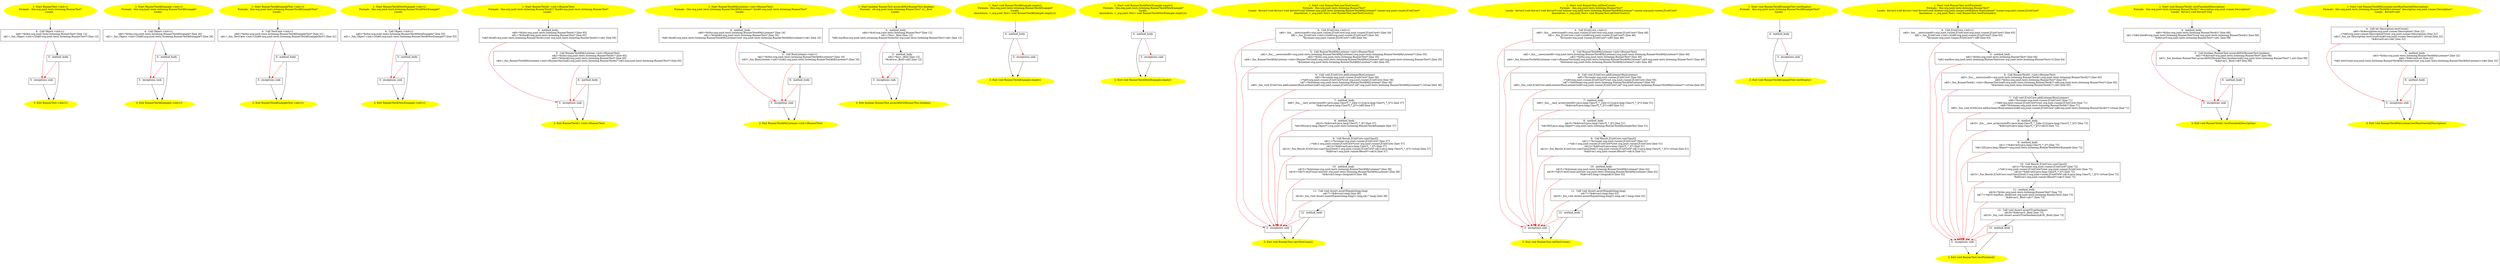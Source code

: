/* @generated */
digraph cfg {
"org.junit.tests.listening.RunnerTest.<init>().2c519e76e5aa8c9261e84d9133bdb7a9_1" [label="1: Start RunnerTest.<init>()\nFormals:  this:org.junit.tests.listening.RunnerTest*\nLocals:  \n  " color=yellow style=filled]
	

	 "org.junit.tests.listening.RunnerTest.<init>().2c519e76e5aa8c9261e84d9133bdb7a9_1" -> "org.junit.tests.listening.RunnerTest.<init>().2c519e76e5aa8c9261e84d9133bdb7a9_4" ;
"org.junit.tests.listening.RunnerTest.<init>().2c519e76e5aa8c9261e84d9133bdb7a9_2" [label="2: Exit RunnerTest.<init>() \n  " color=yellow style=filled]
	

"org.junit.tests.listening.RunnerTest.<init>().2c519e76e5aa8c9261e84d9133bdb7a9_3" [label="3:  exceptions sink \n  " shape="box"]
	

	 "org.junit.tests.listening.RunnerTest.<init>().2c519e76e5aa8c9261e84d9133bdb7a9_3" -> "org.junit.tests.listening.RunnerTest.<init>().2c519e76e5aa8c9261e84d9133bdb7a9_2" ;
"org.junit.tests.listening.RunnerTest.<init>().2c519e76e5aa8c9261e84d9133bdb7a9_4" [label="4:  Call Object.<init>() \n   n$0=*&this:org.junit.tests.listening.RunnerTest* [line 12]\n  n$1=_fun_Object.<init>()(n$0:org.junit.tests.listening.RunnerTest*) [line 12]\n " shape="box"]
	

	 "org.junit.tests.listening.RunnerTest.<init>().2c519e76e5aa8c9261e84d9133bdb7a9_4" -> "org.junit.tests.listening.RunnerTest.<init>().2c519e76e5aa8c9261e84d9133bdb7a9_5" ;
	 "org.junit.tests.listening.RunnerTest.<init>().2c519e76e5aa8c9261e84d9133bdb7a9_4" -> "org.junit.tests.listening.RunnerTest.<init>().2c519e76e5aa8c9261e84d9133bdb7a9_3" [color="red" ];
"org.junit.tests.listening.RunnerTest.<init>().2c519e76e5aa8c9261e84d9133bdb7a9_5" [label="5:  method_body \n  " shape="box"]
	

	 "org.junit.tests.listening.RunnerTest.<init>().2c519e76e5aa8c9261e84d9133bdb7a9_5" -> "org.junit.tests.listening.RunnerTest.<init>().2c519e76e5aa8c9261e84d9133bdb7a9_2" ;
	 "org.junit.tests.listening.RunnerTest.<init>().2c519e76e5aa8c9261e84d9133bdb7a9_5" -> "org.junit.tests.listening.RunnerTest.<init>().2c519e76e5aa8c9261e84d9133bdb7a9_3" [color="red" ];
"org.junit.tests.listening.RunnerTest$Example.<init>().36f3388f38b063dc49fa03e7e5f0441c_1" [label="1: Start RunnerTest$Example.<init>()\nFormals:  this:org.junit.tests.listening.RunnerTest$Example*\nLocals:  \n  " color=yellow style=filled]
	

	 "org.junit.tests.listening.RunnerTest$Example.<init>().36f3388f38b063dc49fa03e7e5f0441c_1" -> "org.junit.tests.listening.RunnerTest$Example.<init>().36f3388f38b063dc49fa03e7e5f0441c_4" ;
"org.junit.tests.listening.RunnerTest$Example.<init>().36f3388f38b063dc49fa03e7e5f0441c_2" [label="2: Exit RunnerTest$Example.<init>() \n  " color=yellow style=filled]
	

"org.junit.tests.listening.RunnerTest$Example.<init>().36f3388f38b063dc49fa03e7e5f0441c_3" [label="3:  exceptions sink \n  " shape="box"]
	

	 "org.junit.tests.listening.RunnerTest$Example.<init>().36f3388f38b063dc49fa03e7e5f0441c_3" -> "org.junit.tests.listening.RunnerTest$Example.<init>().36f3388f38b063dc49fa03e7e5f0441c_2" ;
"org.junit.tests.listening.RunnerTest$Example.<init>().36f3388f38b063dc49fa03e7e5f0441c_4" [label="4:  Call Object.<init>() \n   n$0=*&this:org.junit.tests.listening.RunnerTest$Example* [line 26]\n  n$1=_fun_Object.<init>()(n$0:org.junit.tests.listening.RunnerTest$Example*) [line 26]\n " shape="box"]
	

	 "org.junit.tests.listening.RunnerTest$Example.<init>().36f3388f38b063dc49fa03e7e5f0441c_4" -> "org.junit.tests.listening.RunnerTest$Example.<init>().36f3388f38b063dc49fa03e7e5f0441c_5" ;
	 "org.junit.tests.listening.RunnerTest$Example.<init>().36f3388f38b063dc49fa03e7e5f0441c_4" -> "org.junit.tests.listening.RunnerTest$Example.<init>().36f3388f38b063dc49fa03e7e5f0441c_3" [color="red" ];
"org.junit.tests.listening.RunnerTest$Example.<init>().36f3388f38b063dc49fa03e7e5f0441c_5" [label="5:  method_body \n  " shape="box"]
	

	 "org.junit.tests.listening.RunnerTest$Example.<init>().36f3388f38b063dc49fa03e7e5f0441c_5" -> "org.junit.tests.listening.RunnerTest$Example.<init>().36f3388f38b063dc49fa03e7e5f0441c_2" ;
	 "org.junit.tests.listening.RunnerTest$Example.<init>().36f3388f38b063dc49fa03e7e5f0441c_5" -> "org.junit.tests.listening.RunnerTest$Example.<init>().36f3388f38b063dc49fa03e7e5f0441c_3" [color="red" ];
"org.junit.tests.listening.RunnerTest$ExampleTest.<init>().fe52ecbc0a577b0aaa93bb9f98817443_1" [label="1: Start RunnerTest$ExampleTest.<init>()\nFormals:  this:org.junit.tests.listening.RunnerTest$ExampleTest*\nLocals:  \n  " color=yellow style=filled]
	

	 "org.junit.tests.listening.RunnerTest$ExampleTest.<init>().fe52ecbc0a577b0aaa93bb9f98817443_1" -> "org.junit.tests.listening.RunnerTest$ExampleTest.<init>().fe52ecbc0a577b0aaa93bb9f98817443_4" ;
"org.junit.tests.listening.RunnerTest$ExampleTest.<init>().fe52ecbc0a577b0aaa93bb9f98817443_2" [label="2: Exit RunnerTest$ExampleTest.<init>() \n  " color=yellow style=filled]
	

"org.junit.tests.listening.RunnerTest$ExampleTest.<init>().fe52ecbc0a577b0aaa93bb9f98817443_3" [label="3:  exceptions sink \n  " shape="box"]
	

	 "org.junit.tests.listening.RunnerTest$ExampleTest.<init>().fe52ecbc0a577b0aaa93bb9f98817443_3" -> "org.junit.tests.listening.RunnerTest$ExampleTest.<init>().fe52ecbc0a577b0aaa93bb9f98817443_2" ;
"org.junit.tests.listening.RunnerTest$ExampleTest.<init>().fe52ecbc0a577b0aaa93bb9f98817443_4" [label="4:  Call TestCase.<init>() \n   n$0=*&this:org.junit.tests.listening.RunnerTest$ExampleTest* [line 41]\n  n$1=_fun_TestCase.<init>()(n$0:org.junit.tests.listening.RunnerTest$ExampleTest*) [line 41]\n " shape="box"]
	

	 "org.junit.tests.listening.RunnerTest$ExampleTest.<init>().fe52ecbc0a577b0aaa93bb9f98817443_4" -> "org.junit.tests.listening.RunnerTest$ExampleTest.<init>().fe52ecbc0a577b0aaa93bb9f98817443_5" ;
	 "org.junit.tests.listening.RunnerTest$ExampleTest.<init>().fe52ecbc0a577b0aaa93bb9f98817443_4" -> "org.junit.tests.listening.RunnerTest$ExampleTest.<init>().fe52ecbc0a577b0aaa93bb9f98817443_3" [color="red" ];
"org.junit.tests.listening.RunnerTest$ExampleTest.<init>().fe52ecbc0a577b0aaa93bb9f98817443_5" [label="5:  method_body \n  " shape="box"]
	

	 "org.junit.tests.listening.RunnerTest$ExampleTest.<init>().fe52ecbc0a577b0aaa93bb9f98817443_5" -> "org.junit.tests.listening.RunnerTest$ExampleTest.<init>().fe52ecbc0a577b0aaa93bb9f98817443_2" ;
	 "org.junit.tests.listening.RunnerTest$ExampleTest.<init>().fe52ecbc0a577b0aaa93bb9f98817443_5" -> "org.junit.tests.listening.RunnerTest$ExampleTest.<init>().fe52ecbc0a577b0aaa93bb9f98817443_3" [color="red" ];
"org.junit.tests.listening.RunnerTest$NewExample.<init>().bf9413655010696c627c6352bf95be9f_1" [label="1: Start RunnerTest$NewExample.<init>()\nFormals:  this:org.junit.tests.listening.RunnerTest$NewExample*\nLocals:  \n  " color=yellow style=filled]
	

	 "org.junit.tests.listening.RunnerTest$NewExample.<init>().bf9413655010696c627c6352bf95be9f_1" -> "org.junit.tests.listening.RunnerTest$NewExample.<init>().bf9413655010696c627c6352bf95be9f_4" ;
"org.junit.tests.listening.RunnerTest$NewExample.<init>().bf9413655010696c627c6352bf95be9f_2" [label="2: Exit RunnerTest$NewExample.<init>() \n  " color=yellow style=filled]
	

"org.junit.tests.listening.RunnerTest$NewExample.<init>().bf9413655010696c627c6352bf95be9f_3" [label="3:  exceptions sink \n  " shape="box"]
	

	 "org.junit.tests.listening.RunnerTest$NewExample.<init>().bf9413655010696c627c6352bf95be9f_3" -> "org.junit.tests.listening.RunnerTest$NewExample.<init>().bf9413655010696c627c6352bf95be9f_2" ;
"org.junit.tests.listening.RunnerTest$NewExample.<init>().bf9413655010696c627c6352bf95be9f_4" [label="4:  Call Object.<init>() \n   n$0=*&this:org.junit.tests.listening.RunnerTest$NewExample* [line 55]\n  n$1=_fun_Object.<init>()(n$0:org.junit.tests.listening.RunnerTest$NewExample*) [line 55]\n " shape="box"]
	

	 "org.junit.tests.listening.RunnerTest$NewExample.<init>().bf9413655010696c627c6352bf95be9f_4" -> "org.junit.tests.listening.RunnerTest$NewExample.<init>().bf9413655010696c627c6352bf95be9f_5" ;
	 "org.junit.tests.listening.RunnerTest$NewExample.<init>().bf9413655010696c627c6352bf95be9f_4" -> "org.junit.tests.listening.RunnerTest$NewExample.<init>().bf9413655010696c627c6352bf95be9f_3" [color="red" ];
"org.junit.tests.listening.RunnerTest$NewExample.<init>().bf9413655010696c627c6352bf95be9f_5" [label="5:  method_body \n  " shape="box"]
	

	 "org.junit.tests.listening.RunnerTest$NewExample.<init>().bf9413655010696c627c6352bf95be9f_5" -> "org.junit.tests.listening.RunnerTest$NewExample.<init>().bf9413655010696c627c6352bf95be9f_2" ;
	 "org.junit.tests.listening.RunnerTest$NewExample.<init>().bf9413655010696c627c6352bf95be9f_5" -> "org.junit.tests.listening.RunnerTest$NewExample.<init>().bf9413655010696c627c6352bf95be9f_3" [color="red" ];
"org.junit.tests.listening.RunnerTest$1.<init>(org.junit.tests.listening.RunnerTest).5af7b881f3cf4f7d65a9a5864d6c3706_1" [label="1: Start RunnerTest$1.<init>(RunnerTest)\nFormals:  this:org.junit.tests.listening.RunnerTest$1* this$0:org.junit.tests.listening.RunnerTest*\nLocals:  \n  " color=yellow style=filled]
	

	 "org.junit.tests.listening.RunnerTest$1.<init>(org.junit.tests.listening.RunnerTest).5af7b881f3cf4f7d65a9a5864d6c3706_1" -> "org.junit.tests.listening.RunnerTest$1.<init>(org.junit.tests.listening.RunnerTest).5af7b881f3cf4f7d65a9a5864d6c3706_4" ;
"org.junit.tests.listening.RunnerTest$1.<init>(org.junit.tests.listening.RunnerTest).5af7b881f3cf4f7d65a9a5864d6c3706_2" [label="2: Exit RunnerTest$1.<init>(RunnerTest) \n  " color=yellow style=filled]
	

"org.junit.tests.listening.RunnerTest$1.<init>(org.junit.tests.listening.RunnerTest).5af7b881f3cf4f7d65a9a5864d6c3706_3" [label="3:  exceptions sink \n  " shape="box"]
	

	 "org.junit.tests.listening.RunnerTest$1.<init>(org.junit.tests.listening.RunnerTest).5af7b881f3cf4f7d65a9a5864d6c3706_3" -> "org.junit.tests.listening.RunnerTest$1.<init>(org.junit.tests.listening.RunnerTest).5af7b881f3cf4f7d65a9a5864d6c3706_2" ;
"org.junit.tests.listening.RunnerTest$1.<init>(org.junit.tests.listening.RunnerTest).5af7b881f3cf4f7d65a9a5864d6c3706_4" [label="4:  method_body \n   n$0=*&this:org.junit.tests.listening.RunnerTest$1* [line 65]\n  n$1=*&this$0:org.junit.tests.listening.RunnerTest* [line 65]\n  *n$0.this$0:org.junit.tests.listening.RunnerTest$1(root org.junit.tests.listening.RunnerTest$1)=n$1 [line 65]\n " shape="box"]
	

	 "org.junit.tests.listening.RunnerTest$1.<init>(org.junit.tests.listening.RunnerTest).5af7b881f3cf4f7d65a9a5864d6c3706_4" -> "org.junit.tests.listening.RunnerTest$1.<init>(org.junit.tests.listening.RunnerTest).5af7b881f3cf4f7d65a9a5864d6c3706_5" ;
	 "org.junit.tests.listening.RunnerTest$1.<init>(org.junit.tests.listening.RunnerTest).5af7b881f3cf4f7d65a9a5864d6c3706_4" -> "org.junit.tests.listening.RunnerTest$1.<init>(org.junit.tests.listening.RunnerTest).5af7b881f3cf4f7d65a9a5864d6c3706_3" [color="red" ];
"org.junit.tests.listening.RunnerTest$1.<init>(org.junit.tests.listening.RunnerTest).5af7b881f3cf4f7d65a9a5864d6c3706_5" [label="5:  Call RunnerTest$MyListener.<init>(RunnerTest) \n   n$2=*&this:org.junit.tests.listening.RunnerTest$1* [line 65]\n  n$3=*&this$0:org.junit.tests.listening.RunnerTest* [line 65]\n  n$4=_fun_RunnerTest$MyListener.<init>(RunnerTest)(n$2:org.junit.tests.listening.RunnerTest$1*,n$3:org.junit.tests.listening.RunnerTest*) [line 65]\n " shape="box"]
	

	 "org.junit.tests.listening.RunnerTest$1.<init>(org.junit.tests.listening.RunnerTest).5af7b881f3cf4f7d65a9a5864d6c3706_5" -> "org.junit.tests.listening.RunnerTest$1.<init>(org.junit.tests.listening.RunnerTest).5af7b881f3cf4f7d65a9a5864d6c3706_6" ;
	 "org.junit.tests.listening.RunnerTest$1.<init>(org.junit.tests.listening.RunnerTest).5af7b881f3cf4f7d65a9a5864d6c3706_5" -> "org.junit.tests.listening.RunnerTest$1.<init>(org.junit.tests.listening.RunnerTest).5af7b881f3cf4f7d65a9a5864d6c3706_3" [color="red" ];
"org.junit.tests.listening.RunnerTest$1.<init>(org.junit.tests.listening.RunnerTest).5af7b881f3cf4f7d65a9a5864d6c3706_6" [label="6:  method_body \n  " shape="box"]
	

	 "org.junit.tests.listening.RunnerTest$1.<init>(org.junit.tests.listening.RunnerTest).5af7b881f3cf4f7d65a9a5864d6c3706_6" -> "org.junit.tests.listening.RunnerTest$1.<init>(org.junit.tests.listening.RunnerTest).5af7b881f3cf4f7d65a9a5864d6c3706_2" ;
	 "org.junit.tests.listening.RunnerTest$1.<init>(org.junit.tests.listening.RunnerTest).5af7b881f3cf4f7d65a9a5864d6c3706_6" -> "org.junit.tests.listening.RunnerTest$1.<init>(org.junit.tests.listening.RunnerTest).5af7b881f3cf4f7d65a9a5864d6c3706_3" [color="red" ];
"org.junit.tests.listening.RunnerTest$MyListener.<init>(org.junit.tests.listening.RunnerTest).d4a2e16cfe37dfe32d54aaf8004d8a72_1" [label="1: Start RunnerTest$MyListener.<init>(RunnerTest)\nFormals:  this:org.junit.tests.listening.RunnerTest$MyListener* this$0:org.junit.tests.listening.RunnerTest*\nLocals:  \n  " color=yellow style=filled]
	

	 "org.junit.tests.listening.RunnerTest$MyListener.<init>(org.junit.tests.listening.RunnerTest).d4a2e16cfe37dfe32d54aaf8004d8a72_1" -> "org.junit.tests.listening.RunnerTest$MyListener.<init>(org.junit.tests.listening.RunnerTest).d4a2e16cfe37dfe32d54aaf8004d8a72_4" ;
"org.junit.tests.listening.RunnerTest$MyListener.<init>(org.junit.tests.listening.RunnerTest).d4a2e16cfe37dfe32d54aaf8004d8a72_2" [label="2: Exit RunnerTest$MyListener.<init>(RunnerTest) \n  " color=yellow style=filled]
	

"org.junit.tests.listening.RunnerTest$MyListener.<init>(org.junit.tests.listening.RunnerTest).d4a2e16cfe37dfe32d54aaf8004d8a72_3" [label="3:  exceptions sink \n  " shape="box"]
	

	 "org.junit.tests.listening.RunnerTest$MyListener.<init>(org.junit.tests.listening.RunnerTest).d4a2e16cfe37dfe32d54aaf8004d8a72_3" -> "org.junit.tests.listening.RunnerTest$MyListener.<init>(org.junit.tests.listening.RunnerTest).d4a2e16cfe37dfe32d54aaf8004d8a72_2" ;
"org.junit.tests.listening.RunnerTest$MyListener.<init>(org.junit.tests.listening.RunnerTest).d4a2e16cfe37dfe32d54aaf8004d8a72_4" [label="4:  method_body \n   n$0=*&this:org.junit.tests.listening.RunnerTest$MyListener* [line 16]\n  n$1=*&this$0:org.junit.tests.listening.RunnerTest* [line 16]\n  *n$0.this$0:org.junit.tests.listening.RunnerTest$MyListener(root org.junit.tests.listening.RunnerTest$MyListener)=n$1 [line 16]\n " shape="box"]
	

	 "org.junit.tests.listening.RunnerTest$MyListener.<init>(org.junit.tests.listening.RunnerTest).d4a2e16cfe37dfe32d54aaf8004d8a72_4" -> "org.junit.tests.listening.RunnerTest$MyListener.<init>(org.junit.tests.listening.RunnerTest).d4a2e16cfe37dfe32d54aaf8004d8a72_5" ;
	 "org.junit.tests.listening.RunnerTest$MyListener.<init>(org.junit.tests.listening.RunnerTest).d4a2e16cfe37dfe32d54aaf8004d8a72_4" -> "org.junit.tests.listening.RunnerTest$MyListener.<init>(org.junit.tests.listening.RunnerTest).d4a2e16cfe37dfe32d54aaf8004d8a72_3" [color="red" ];
"org.junit.tests.listening.RunnerTest$MyListener.<init>(org.junit.tests.listening.RunnerTest).d4a2e16cfe37dfe32d54aaf8004d8a72_5" [label="5:  Call RunListener.<init>() \n   n$2=*&this:org.junit.tests.listening.RunnerTest$MyListener* [line 16]\n  n$3=_fun_RunListener.<init>()(n$2:org.junit.tests.listening.RunnerTest$MyListener*) [line 16]\n " shape="box"]
	

	 "org.junit.tests.listening.RunnerTest$MyListener.<init>(org.junit.tests.listening.RunnerTest).d4a2e16cfe37dfe32d54aaf8004d8a72_5" -> "org.junit.tests.listening.RunnerTest$MyListener.<init>(org.junit.tests.listening.RunnerTest).d4a2e16cfe37dfe32d54aaf8004d8a72_6" ;
	 "org.junit.tests.listening.RunnerTest$MyListener.<init>(org.junit.tests.listening.RunnerTest).d4a2e16cfe37dfe32d54aaf8004d8a72_5" -> "org.junit.tests.listening.RunnerTest$MyListener.<init>(org.junit.tests.listening.RunnerTest).d4a2e16cfe37dfe32d54aaf8004d8a72_3" [color="red" ];
"org.junit.tests.listening.RunnerTest$MyListener.<init>(org.junit.tests.listening.RunnerTest).d4a2e16cfe37dfe32d54aaf8004d8a72_6" [label="6:  method_body \n  " shape="box"]
	

	 "org.junit.tests.listening.RunnerTest$MyListener.<init>(org.junit.tests.listening.RunnerTest).d4a2e16cfe37dfe32d54aaf8004d8a72_6" -> "org.junit.tests.listening.RunnerTest$MyListener.<init>(org.junit.tests.listening.RunnerTest).d4a2e16cfe37dfe32d54aaf8004d8a72_2" ;
	 "org.junit.tests.listening.RunnerTest$MyListener.<init>(org.junit.tests.listening.RunnerTest).d4a2e16cfe37dfe32d54aaf8004d8a72_6" -> "org.junit.tests.listening.RunnerTest$MyListener.<init>(org.junit.tests.listening.RunnerTest).d4a2e16cfe37dfe32d54aaf8004d8a72_3" [color="red" ];
"org.junit.tests.listening.RunnerTest.access$002(org.junit.tests.listening.RunnerTest,boolean):boolea.d877b3951064bd9877f7fb53a830bb5b_1" [label="1: Start boolean RunnerTest.access$002(RunnerTest,boolean)\nFormals:  x0:org.junit.tests.listening.RunnerTest* x1:_Bool\nLocals:  \n  " color=yellow style=filled]
	

	 "org.junit.tests.listening.RunnerTest.access$002(org.junit.tests.listening.RunnerTest,boolean):boolea.d877b3951064bd9877f7fb53a830bb5b_1" -> "org.junit.tests.listening.RunnerTest.access$002(org.junit.tests.listening.RunnerTest,boolean):boolea.d877b3951064bd9877f7fb53a830bb5b_4" ;
"org.junit.tests.listening.RunnerTest.access$002(org.junit.tests.listening.RunnerTest,boolean):boolea.d877b3951064bd9877f7fb53a830bb5b_2" [label="2: Exit boolean RunnerTest.access$002(RunnerTest,boolean) \n  " color=yellow style=filled]
	

"org.junit.tests.listening.RunnerTest.access$002(org.junit.tests.listening.RunnerTest,boolean):boolea.d877b3951064bd9877f7fb53a830bb5b_3" [label="3:  exceptions sink \n  " shape="box"]
	

	 "org.junit.tests.listening.RunnerTest.access$002(org.junit.tests.listening.RunnerTest,boolean):boolea.d877b3951064bd9877f7fb53a830bb5b_3" -> "org.junit.tests.listening.RunnerTest.access$002(org.junit.tests.listening.RunnerTest,boolean):boolea.d877b3951064bd9877f7fb53a830bb5b_2" ;
"org.junit.tests.listening.RunnerTest.access$002(org.junit.tests.listening.RunnerTest,boolean):boolea.d877b3951064bd9877f7fb53a830bb5b_4" [label="4:  method_body \n   n$0=*&x0:org.junit.tests.listening.RunnerTest* [line 12]\n  n$1=*&x1:_Bool [line 12]\n  *n$0.wasRun:org.junit.tests.listening.RunnerTest(root org.junit.tests.listening.RunnerTest)=n$1 [line 12]\n " shape="box"]
	

	 "org.junit.tests.listening.RunnerTest.access$002(org.junit.tests.listening.RunnerTest,boolean):boolea.d877b3951064bd9877f7fb53a830bb5b_4" -> "org.junit.tests.listening.RunnerTest.access$002(org.junit.tests.listening.RunnerTest,boolean):boolea.d877b3951064bd9877f7fb53a830bb5b_5" ;
	 "org.junit.tests.listening.RunnerTest.access$002(org.junit.tests.listening.RunnerTest,boolean):boolea.d877b3951064bd9877f7fb53a830bb5b_4" -> "org.junit.tests.listening.RunnerTest.access$002(org.junit.tests.listening.RunnerTest,boolean):boolea.d877b3951064bd9877f7fb53a830bb5b_3" [color="red" ];
"org.junit.tests.listening.RunnerTest.access$002(org.junit.tests.listening.RunnerTest,boolean):boolea.d877b3951064bd9877f7fb53a830bb5b_5" [label="5:  method_body \n   n$2=*&x1:_Bool [line 12]\n  *&return:_Bool=n$2 [line 12]\n " shape="box"]
	

	 "org.junit.tests.listening.RunnerTest.access$002(org.junit.tests.listening.RunnerTest,boolean):boolea.d877b3951064bd9877f7fb53a830bb5b_5" -> "org.junit.tests.listening.RunnerTest.access$002(org.junit.tests.listening.RunnerTest,boolean):boolea.d877b3951064bd9877f7fb53a830bb5b_2" ;
	 "org.junit.tests.listening.RunnerTest.access$002(org.junit.tests.listening.RunnerTest,boolean):boolea.d877b3951064bd9877f7fb53a830bb5b_5" -> "org.junit.tests.listening.RunnerTest.access$002(org.junit.tests.listening.RunnerTest,boolean):boolea.d877b3951064bd9877f7fb53a830bb5b_3" [color="red" ];
"org.junit.tests.listening.RunnerTest$Example.empty():void.ca56b2fe313b003411aaea25b163cb67_1" [label="1: Start void RunnerTest$Example.empty()\nFormals:  this:org.junit.tests.listening.RunnerTest$Example*\nLocals: \nAnnotation: <_org.junit.Test> void RunnerTest$Example.empty()() \n  " color=yellow style=filled]
	

	 "org.junit.tests.listening.RunnerTest$Example.empty():void.ca56b2fe313b003411aaea25b163cb67_1" -> "org.junit.tests.listening.RunnerTest$Example.empty():void.ca56b2fe313b003411aaea25b163cb67_4" ;
"org.junit.tests.listening.RunnerTest$Example.empty():void.ca56b2fe313b003411aaea25b163cb67_2" [label="2: Exit void RunnerTest$Example.empty() \n  " color=yellow style=filled]
	

"org.junit.tests.listening.RunnerTest$Example.empty():void.ca56b2fe313b003411aaea25b163cb67_3" [label="3:  exceptions sink \n  " shape="box"]
	

	 "org.junit.tests.listening.RunnerTest$Example.empty():void.ca56b2fe313b003411aaea25b163cb67_3" -> "org.junit.tests.listening.RunnerTest$Example.empty():void.ca56b2fe313b003411aaea25b163cb67_2" ;
"org.junit.tests.listening.RunnerTest$Example.empty():void.ca56b2fe313b003411aaea25b163cb67_4" [label="4:  method_body \n  " shape="box"]
	

	 "org.junit.tests.listening.RunnerTest$Example.empty():void.ca56b2fe313b003411aaea25b163cb67_4" -> "org.junit.tests.listening.RunnerTest$Example.empty():void.ca56b2fe313b003411aaea25b163cb67_2" ;
	 "org.junit.tests.listening.RunnerTest$Example.empty():void.ca56b2fe313b003411aaea25b163cb67_4" -> "org.junit.tests.listening.RunnerTest$Example.empty():void.ca56b2fe313b003411aaea25b163cb67_3" [color="red" ];
"org.junit.tests.listening.RunnerTest$NewExample.empty():void.99556c6933c4351f35aac60334b17cf8_1" [label="1: Start void RunnerTest$NewExample.empty()\nFormals:  this:org.junit.tests.listening.RunnerTest$NewExample*\nLocals: \nAnnotation: <_org.junit.Test> void RunnerTest$NewExample.empty()() \n  " color=yellow style=filled]
	

	 "org.junit.tests.listening.RunnerTest$NewExample.empty():void.99556c6933c4351f35aac60334b17cf8_1" -> "org.junit.tests.listening.RunnerTest$NewExample.empty():void.99556c6933c4351f35aac60334b17cf8_4" ;
"org.junit.tests.listening.RunnerTest$NewExample.empty():void.99556c6933c4351f35aac60334b17cf8_2" [label="2: Exit void RunnerTest$NewExample.empty() \n  " color=yellow style=filled]
	

"org.junit.tests.listening.RunnerTest$NewExample.empty():void.99556c6933c4351f35aac60334b17cf8_3" [label="3:  exceptions sink \n  " shape="box"]
	

	 "org.junit.tests.listening.RunnerTest$NewExample.empty():void.99556c6933c4351f35aac60334b17cf8_3" -> "org.junit.tests.listening.RunnerTest$NewExample.empty():void.99556c6933c4351f35aac60334b17cf8_2" ;
"org.junit.tests.listening.RunnerTest$NewExample.empty():void.99556c6933c4351f35aac60334b17cf8_4" [label="4:  method_body \n  " shape="box"]
	

	 "org.junit.tests.listening.RunnerTest$NewExample.empty():void.99556c6933c4351f35aac60334b17cf8_4" -> "org.junit.tests.listening.RunnerTest$NewExample.empty():void.99556c6933c4351f35aac60334b17cf8_2" ;
	 "org.junit.tests.listening.RunnerTest$NewExample.empty():void.99556c6933c4351f35aac60334b17cf8_4" -> "org.junit.tests.listening.RunnerTest$NewExample.empty():void.99556c6933c4351f35aac60334b17cf8_3" [color="red" ];
"org.junit.tests.listening.RunnerTest.newTestCount():void.991b22f1f7a0964953c7c33e6d910a35_1" [label="1: Start void RunnerTest.newTestCount()\nFormals:  this:org.junit.tests.listening.RunnerTest*\nLocals:  $irvar2:void $irvar1:void $irvar0:void listener:org.junit.tests.listening.RunnerTest$MyListener* runner:org.junit.runner.JUnitCore*\nAnnotation: <_org.junit.Test> void RunnerTest.newTestCount()() \n  " color=yellow style=filled]
	

	 "org.junit.tests.listening.RunnerTest.newTestCount():void.991b22f1f7a0964953c7c33e6d910a35_1" -> "org.junit.tests.listening.RunnerTest.newTestCount():void.991b22f1f7a0964953c7c33e6d910a35_4" ;
"org.junit.tests.listening.RunnerTest.newTestCount():void.991b22f1f7a0964953c7c33e6d910a35_2" [label="2: Exit void RunnerTest.newTestCount() \n  " color=yellow style=filled]
	

"org.junit.tests.listening.RunnerTest.newTestCount():void.991b22f1f7a0964953c7c33e6d910a35_3" [label="3:  exceptions sink \n  " shape="box"]
	

	 "org.junit.tests.listening.RunnerTest.newTestCount():void.991b22f1f7a0964953c7c33e6d910a35_3" -> "org.junit.tests.listening.RunnerTest.newTestCount():void.991b22f1f7a0964953c7c33e6d910a35_2" ;
"org.junit.tests.listening.RunnerTest.newTestCount():void.991b22f1f7a0964953c7c33e6d910a35_4" [label="4:  Call JUnitCore.<init>() \n   n$0=_fun___new(sizeof(t=org.junit.runner.JUnitCore):org.junit.runner.JUnitCore*) [line 34]\n  n$1=_fun_JUnitCore.<init>()(n$0:org.junit.runner.JUnitCore*) [line 34]\n  *&runner:org.junit.runner.JUnitCore*=n$0 [line 34]\n " shape="box"]
	

	 "org.junit.tests.listening.RunnerTest.newTestCount():void.991b22f1f7a0964953c7c33e6d910a35_4" -> "org.junit.tests.listening.RunnerTest.newTestCount():void.991b22f1f7a0964953c7c33e6d910a35_5" ;
	 "org.junit.tests.listening.RunnerTest.newTestCount():void.991b22f1f7a0964953c7c33e6d910a35_4" -> "org.junit.tests.listening.RunnerTest.newTestCount():void.991b22f1f7a0964953c7c33e6d910a35_3" [color="red" ];
"org.junit.tests.listening.RunnerTest.newTestCount():void.991b22f1f7a0964953c7c33e6d910a35_5" [label="5:  Call RunnerTest$MyListener.<init>(RunnerTest) \n   n$2=_fun___new(sizeof(t=org.junit.tests.listening.RunnerTest$MyListener):org.junit.tests.listening.RunnerTest$MyListener*) [line 35]\n  n$3=*&this:org.junit.tests.listening.RunnerTest* [line 35]\n  n$4=_fun_RunnerTest$MyListener.<init>(RunnerTest)(n$2:org.junit.tests.listening.RunnerTest$MyListener*,n$3:org.junit.tests.listening.RunnerTest*) [line 35]\n  *&listener:org.junit.tests.listening.RunnerTest$MyListener*=n$2 [line 35]\n " shape="box"]
	

	 "org.junit.tests.listening.RunnerTest.newTestCount():void.991b22f1f7a0964953c7c33e6d910a35_5" -> "org.junit.tests.listening.RunnerTest.newTestCount():void.991b22f1f7a0964953c7c33e6d910a35_6" ;
	 "org.junit.tests.listening.RunnerTest.newTestCount():void.991b22f1f7a0964953c7c33e6d910a35_5" -> "org.junit.tests.listening.RunnerTest.newTestCount():void.991b22f1f7a0964953c7c33e6d910a35_3" [color="red" ];
"org.junit.tests.listening.RunnerTest.newTestCount():void.991b22f1f7a0964953c7c33e6d910a35_6" [label="6:  Call void JUnitCore.addListener(RunListener) \n   n$5=*&runner:org.junit.runner.JUnitCore* [line 36]\n  _=*n$5:org.junit.runner.JUnitCore*(root org.junit.runner.JUnitCore) [line 36]\n  n$7=*&listener:org.junit.tests.listening.RunnerTest$MyListener* [line 36]\n  n$8=_fun_void JUnitCore.addListener(RunListener)(n$5:org.junit.runner.JUnitCore*,n$7:org.junit.tests.listening.RunnerTest$MyListener*) virtual [line 36]\n " shape="box"]
	

	 "org.junit.tests.listening.RunnerTest.newTestCount():void.991b22f1f7a0964953c7c33e6d910a35_6" -> "org.junit.tests.listening.RunnerTest.newTestCount():void.991b22f1f7a0964953c7c33e6d910a35_7" ;
	 "org.junit.tests.listening.RunnerTest.newTestCount():void.991b22f1f7a0964953c7c33e6d910a35_6" -> "org.junit.tests.listening.RunnerTest.newTestCount():void.991b22f1f7a0964953c7c33e6d910a35_3" [color="red" ];
"org.junit.tests.listening.RunnerTest.newTestCount():void.991b22f1f7a0964953c7c33e6d910a35_7" [label="7:  method_body \n   n$9=_fun___new_array(sizeof(t=java.lang.Class*[_*_];len=[1]):java.lang.Class*[_*_](*)) [line 37]\n  *&$irvar0:java.lang.Class*[_*_](*)=n$9 [line 37]\n " shape="box"]
	

	 "org.junit.tests.listening.RunnerTest.newTestCount():void.991b22f1f7a0964953c7c33e6d910a35_7" -> "org.junit.tests.listening.RunnerTest.newTestCount():void.991b22f1f7a0964953c7c33e6d910a35_8" ;
	 "org.junit.tests.listening.RunnerTest.newTestCount():void.991b22f1f7a0964953c7c33e6d910a35_7" -> "org.junit.tests.listening.RunnerTest.newTestCount():void.991b22f1f7a0964953c7c33e6d910a35_3" [color="red" ];
"org.junit.tests.listening.RunnerTest.newTestCount():void.991b22f1f7a0964953c7c33e6d910a35_8" [label="8:  method_body \n   n$10=*&$irvar0:java.lang.Class*[_*_](*) [line 37]\n  *n$10[0]:java.lang.Object*=org.junit.tests.listening.RunnerTest$Example [line 37]\n " shape="box"]
	

	 "org.junit.tests.listening.RunnerTest.newTestCount():void.991b22f1f7a0964953c7c33e6d910a35_8" -> "org.junit.tests.listening.RunnerTest.newTestCount():void.991b22f1f7a0964953c7c33e6d910a35_9" ;
	 "org.junit.tests.listening.RunnerTest.newTestCount():void.991b22f1f7a0964953c7c33e6d910a35_8" -> "org.junit.tests.listening.RunnerTest.newTestCount():void.991b22f1f7a0964953c7c33e6d910a35_3" [color="red" ];
"org.junit.tests.listening.RunnerTest.newTestCount():void.991b22f1f7a0964953c7c33e6d910a35_9" [label="9:  Call Result JUnitCore.run(Class[]) \n   n$11=*&runner:org.junit.runner.JUnitCore* [line 37]\n  _=*n$11:org.junit.runner.JUnitCore*(root org.junit.runner.JUnitCore) [line 37]\n  n$13=*&$irvar0:java.lang.Class*[_*_](*) [line 37]\n  n$14=_fun_Result JUnitCore.run(Class[])(n$11:org.junit.runner.JUnitCore*,n$13:java.lang.Class*[_*_](*)) virtual [line 37]\n  *&$irvar1:org.junit.runner.Result*=n$14 [line 37]\n " shape="box"]
	

	 "org.junit.tests.listening.RunnerTest.newTestCount():void.991b22f1f7a0964953c7c33e6d910a35_9" -> "org.junit.tests.listening.RunnerTest.newTestCount():void.991b22f1f7a0964953c7c33e6d910a35_10" ;
	 "org.junit.tests.listening.RunnerTest.newTestCount():void.991b22f1f7a0964953c7c33e6d910a35_9" -> "org.junit.tests.listening.RunnerTest.newTestCount():void.991b22f1f7a0964953c7c33e6d910a35_3" [color="red" ];
"org.junit.tests.listening.RunnerTest.newTestCount():void.991b22f1f7a0964953c7c33e6d910a35_10" [label="10:  method_body \n   n$15=*&listener:org.junit.tests.listening.RunnerTest$MyListener* [line 38]\n  n$16=*n$15.testCount:int(root org.junit.tests.listening.RunnerTest$MyListener) [line 38]\n  *&$irvar2:long=(long)n$16 [line 38]\n " shape="box"]
	

	 "org.junit.tests.listening.RunnerTest.newTestCount():void.991b22f1f7a0964953c7c33e6d910a35_10" -> "org.junit.tests.listening.RunnerTest.newTestCount():void.991b22f1f7a0964953c7c33e6d910a35_11" ;
	 "org.junit.tests.listening.RunnerTest.newTestCount():void.991b22f1f7a0964953c7c33e6d910a35_10" -> "org.junit.tests.listening.RunnerTest.newTestCount():void.991b22f1f7a0964953c7c33e6d910a35_3" [color="red" ];
"org.junit.tests.listening.RunnerTest.newTestCount():void.991b22f1f7a0964953c7c33e6d910a35_11" [label="11:  Call void Assert.assertEquals(long,long) \n   n$17=*&$irvar2:long [line 38]\n  n$18=_fun_void Assert.assertEquals(long,long)(1:long,n$17:long) [line 38]\n " shape="box"]
	

	 "org.junit.tests.listening.RunnerTest.newTestCount():void.991b22f1f7a0964953c7c33e6d910a35_11" -> "org.junit.tests.listening.RunnerTest.newTestCount():void.991b22f1f7a0964953c7c33e6d910a35_12" ;
	 "org.junit.tests.listening.RunnerTest.newTestCount():void.991b22f1f7a0964953c7c33e6d910a35_11" -> "org.junit.tests.listening.RunnerTest.newTestCount():void.991b22f1f7a0964953c7c33e6d910a35_3" [color="red" ];
"org.junit.tests.listening.RunnerTest.newTestCount():void.991b22f1f7a0964953c7c33e6d910a35_12" [label="12:  method_body \n  " shape="box"]
	

	 "org.junit.tests.listening.RunnerTest.newTestCount():void.991b22f1f7a0964953c7c33e6d910a35_12" -> "org.junit.tests.listening.RunnerTest.newTestCount():void.991b22f1f7a0964953c7c33e6d910a35_2" ;
	 "org.junit.tests.listening.RunnerTest.newTestCount():void.991b22f1f7a0964953c7c33e6d910a35_12" -> "org.junit.tests.listening.RunnerTest.newTestCount():void.991b22f1f7a0964953c7c33e6d910a35_3" [color="red" ];
"org.junit.tests.listening.RunnerTest.oldTestCount():void.d2efe481aa07aa6656d0f5e46095d6b9_1" [label="1: Start void RunnerTest.oldTestCount()\nFormals:  this:org.junit.tests.listening.RunnerTest*\nLocals:  $irvar2:void $irvar1:void $irvar0:void listener:org.junit.tests.listening.RunnerTest$MyListener* runner:org.junit.runner.JUnitCore*\nAnnotation: <_org.junit.Test> void RunnerTest.oldTestCount()() \n  " color=yellow style=filled]
	

	 "org.junit.tests.listening.RunnerTest.oldTestCount():void.d2efe481aa07aa6656d0f5e46095d6b9_1" -> "org.junit.tests.listening.RunnerTest.oldTestCount():void.d2efe481aa07aa6656d0f5e46095d6b9_4" ;
"org.junit.tests.listening.RunnerTest.oldTestCount():void.d2efe481aa07aa6656d0f5e46095d6b9_2" [label="2: Exit void RunnerTest.oldTestCount() \n  " color=yellow style=filled]
	

"org.junit.tests.listening.RunnerTest.oldTestCount():void.d2efe481aa07aa6656d0f5e46095d6b9_3" [label="3:  exceptions sink \n  " shape="box"]
	

	 "org.junit.tests.listening.RunnerTest.oldTestCount():void.d2efe481aa07aa6656d0f5e46095d6b9_3" -> "org.junit.tests.listening.RunnerTest.oldTestCount():void.d2efe481aa07aa6656d0f5e46095d6b9_2" ;
"org.junit.tests.listening.RunnerTest.oldTestCount():void.d2efe481aa07aa6656d0f5e46095d6b9_4" [label="4:  Call JUnitCore.<init>() \n   n$0=_fun___new(sizeof(t=org.junit.runner.JUnitCore):org.junit.runner.JUnitCore*) [line 48]\n  n$1=_fun_JUnitCore.<init>()(n$0:org.junit.runner.JUnitCore*) [line 48]\n  *&runner:org.junit.runner.JUnitCore*=n$0 [line 48]\n " shape="box"]
	

	 "org.junit.tests.listening.RunnerTest.oldTestCount():void.d2efe481aa07aa6656d0f5e46095d6b9_4" -> "org.junit.tests.listening.RunnerTest.oldTestCount():void.d2efe481aa07aa6656d0f5e46095d6b9_5" ;
	 "org.junit.tests.listening.RunnerTest.oldTestCount():void.d2efe481aa07aa6656d0f5e46095d6b9_4" -> "org.junit.tests.listening.RunnerTest.oldTestCount():void.d2efe481aa07aa6656d0f5e46095d6b9_3" [color="red" ];
"org.junit.tests.listening.RunnerTest.oldTestCount():void.d2efe481aa07aa6656d0f5e46095d6b9_5" [label="5:  Call RunnerTest$MyListener.<init>(RunnerTest) \n   n$2=_fun___new(sizeof(t=org.junit.tests.listening.RunnerTest$MyListener):org.junit.tests.listening.RunnerTest$MyListener*) [line 49]\n  n$3=*&this:org.junit.tests.listening.RunnerTest* [line 49]\n  n$4=_fun_RunnerTest$MyListener.<init>(RunnerTest)(n$2:org.junit.tests.listening.RunnerTest$MyListener*,n$3:org.junit.tests.listening.RunnerTest*) [line 49]\n  *&listener:org.junit.tests.listening.RunnerTest$MyListener*=n$2 [line 49]\n " shape="box"]
	

	 "org.junit.tests.listening.RunnerTest.oldTestCount():void.d2efe481aa07aa6656d0f5e46095d6b9_5" -> "org.junit.tests.listening.RunnerTest.oldTestCount():void.d2efe481aa07aa6656d0f5e46095d6b9_6" ;
	 "org.junit.tests.listening.RunnerTest.oldTestCount():void.d2efe481aa07aa6656d0f5e46095d6b9_5" -> "org.junit.tests.listening.RunnerTest.oldTestCount():void.d2efe481aa07aa6656d0f5e46095d6b9_3" [color="red" ];
"org.junit.tests.listening.RunnerTest.oldTestCount():void.d2efe481aa07aa6656d0f5e46095d6b9_6" [label="6:  Call void JUnitCore.addListener(RunListener) \n   n$5=*&runner:org.junit.runner.JUnitCore* [line 50]\n  _=*n$5:org.junit.runner.JUnitCore*(root org.junit.runner.JUnitCore) [line 50]\n  n$7=*&listener:org.junit.tests.listening.RunnerTest$MyListener* [line 50]\n  n$8=_fun_void JUnitCore.addListener(RunListener)(n$5:org.junit.runner.JUnitCore*,n$7:org.junit.tests.listening.RunnerTest$MyListener*) virtual [line 50]\n " shape="box"]
	

	 "org.junit.tests.listening.RunnerTest.oldTestCount():void.d2efe481aa07aa6656d0f5e46095d6b9_6" -> "org.junit.tests.listening.RunnerTest.oldTestCount():void.d2efe481aa07aa6656d0f5e46095d6b9_7" ;
	 "org.junit.tests.listening.RunnerTest.oldTestCount():void.d2efe481aa07aa6656d0f5e46095d6b9_6" -> "org.junit.tests.listening.RunnerTest.oldTestCount():void.d2efe481aa07aa6656d0f5e46095d6b9_3" [color="red" ];
"org.junit.tests.listening.RunnerTest.oldTestCount():void.d2efe481aa07aa6656d0f5e46095d6b9_7" [label="7:  method_body \n   n$9=_fun___new_array(sizeof(t=java.lang.Class*[_*_];len=[1]):java.lang.Class*[_*_](*)) [line 51]\n  *&$irvar0:java.lang.Class*[_*_](*)=n$9 [line 51]\n " shape="box"]
	

	 "org.junit.tests.listening.RunnerTest.oldTestCount():void.d2efe481aa07aa6656d0f5e46095d6b9_7" -> "org.junit.tests.listening.RunnerTest.oldTestCount():void.d2efe481aa07aa6656d0f5e46095d6b9_8" ;
	 "org.junit.tests.listening.RunnerTest.oldTestCount():void.d2efe481aa07aa6656d0f5e46095d6b9_7" -> "org.junit.tests.listening.RunnerTest.oldTestCount():void.d2efe481aa07aa6656d0f5e46095d6b9_3" [color="red" ];
"org.junit.tests.listening.RunnerTest.oldTestCount():void.d2efe481aa07aa6656d0f5e46095d6b9_8" [label="8:  method_body \n   n$10=*&$irvar0:java.lang.Class*[_*_](*) [line 51]\n  *n$10[0]:java.lang.Object*=org.junit.tests.listening.RunnerTest$ExampleTest [line 51]\n " shape="box"]
	

	 "org.junit.tests.listening.RunnerTest.oldTestCount():void.d2efe481aa07aa6656d0f5e46095d6b9_8" -> "org.junit.tests.listening.RunnerTest.oldTestCount():void.d2efe481aa07aa6656d0f5e46095d6b9_9" ;
	 "org.junit.tests.listening.RunnerTest.oldTestCount():void.d2efe481aa07aa6656d0f5e46095d6b9_8" -> "org.junit.tests.listening.RunnerTest.oldTestCount():void.d2efe481aa07aa6656d0f5e46095d6b9_3" [color="red" ];
"org.junit.tests.listening.RunnerTest.oldTestCount():void.d2efe481aa07aa6656d0f5e46095d6b9_9" [label="9:  Call Result JUnitCore.run(Class[]) \n   n$11=*&runner:org.junit.runner.JUnitCore* [line 51]\n  _=*n$11:org.junit.runner.JUnitCore*(root org.junit.runner.JUnitCore) [line 51]\n  n$13=*&$irvar0:java.lang.Class*[_*_](*) [line 51]\n  n$14=_fun_Result JUnitCore.run(Class[])(n$11:org.junit.runner.JUnitCore*,n$13:java.lang.Class*[_*_](*)) virtual [line 51]\n  *&$irvar1:org.junit.runner.Result*=n$14 [line 51]\n " shape="box"]
	

	 "org.junit.tests.listening.RunnerTest.oldTestCount():void.d2efe481aa07aa6656d0f5e46095d6b9_9" -> "org.junit.tests.listening.RunnerTest.oldTestCount():void.d2efe481aa07aa6656d0f5e46095d6b9_10" ;
	 "org.junit.tests.listening.RunnerTest.oldTestCount():void.d2efe481aa07aa6656d0f5e46095d6b9_9" -> "org.junit.tests.listening.RunnerTest.oldTestCount():void.d2efe481aa07aa6656d0f5e46095d6b9_3" [color="red" ];
"org.junit.tests.listening.RunnerTest.oldTestCount():void.d2efe481aa07aa6656d0f5e46095d6b9_10" [label="10:  method_body \n   n$15=*&listener:org.junit.tests.listening.RunnerTest$MyListener* [line 52]\n  n$16=*n$15.testCount:int(root org.junit.tests.listening.RunnerTest$MyListener) [line 52]\n  *&$irvar2:long=(long)n$16 [line 52]\n " shape="box"]
	

	 "org.junit.tests.listening.RunnerTest.oldTestCount():void.d2efe481aa07aa6656d0f5e46095d6b9_10" -> "org.junit.tests.listening.RunnerTest.oldTestCount():void.d2efe481aa07aa6656d0f5e46095d6b9_11" ;
	 "org.junit.tests.listening.RunnerTest.oldTestCount():void.d2efe481aa07aa6656d0f5e46095d6b9_10" -> "org.junit.tests.listening.RunnerTest.oldTestCount():void.d2efe481aa07aa6656d0f5e46095d6b9_3" [color="red" ];
"org.junit.tests.listening.RunnerTest.oldTestCount():void.d2efe481aa07aa6656d0f5e46095d6b9_11" [label="11:  Call void Assert.assertEquals(long,long) \n   n$17=*&$irvar2:long [line 52]\n  n$18=_fun_void Assert.assertEquals(long,long)(1:long,n$17:long) [line 52]\n " shape="box"]
	

	 "org.junit.tests.listening.RunnerTest.oldTestCount():void.d2efe481aa07aa6656d0f5e46095d6b9_11" -> "org.junit.tests.listening.RunnerTest.oldTestCount():void.d2efe481aa07aa6656d0f5e46095d6b9_12" ;
	 "org.junit.tests.listening.RunnerTest.oldTestCount():void.d2efe481aa07aa6656d0f5e46095d6b9_11" -> "org.junit.tests.listening.RunnerTest.oldTestCount():void.d2efe481aa07aa6656d0f5e46095d6b9_3" [color="red" ];
"org.junit.tests.listening.RunnerTest.oldTestCount():void.d2efe481aa07aa6656d0f5e46095d6b9_12" [label="12:  method_body \n  " shape="box"]
	

	 "org.junit.tests.listening.RunnerTest.oldTestCount():void.d2efe481aa07aa6656d0f5e46095d6b9_12" -> "org.junit.tests.listening.RunnerTest.oldTestCount():void.d2efe481aa07aa6656d0f5e46095d6b9_2" ;
	 "org.junit.tests.listening.RunnerTest.oldTestCount():void.d2efe481aa07aa6656d0f5e46095d6b9_12" -> "org.junit.tests.listening.RunnerTest.oldTestCount():void.d2efe481aa07aa6656d0f5e46095d6b9_3" [color="red" ];
"org.junit.tests.listening.RunnerTest$ExampleTest.testEmpty():void.b7f5f6f36bbc8bfc9a08ff852444d91c_1" [label="1: Start void RunnerTest$ExampleTest.testEmpty()\nFormals:  this:org.junit.tests.listening.RunnerTest$ExampleTest*\nLocals:  \n  " color=yellow style=filled]
	

	 "org.junit.tests.listening.RunnerTest$ExampleTest.testEmpty():void.b7f5f6f36bbc8bfc9a08ff852444d91c_1" -> "org.junit.tests.listening.RunnerTest$ExampleTest.testEmpty():void.b7f5f6f36bbc8bfc9a08ff852444d91c_4" ;
"org.junit.tests.listening.RunnerTest$ExampleTest.testEmpty():void.b7f5f6f36bbc8bfc9a08ff852444d91c_2" [label="2: Exit void RunnerTest$ExampleTest.testEmpty() \n  " color=yellow style=filled]
	

"org.junit.tests.listening.RunnerTest$ExampleTest.testEmpty():void.b7f5f6f36bbc8bfc9a08ff852444d91c_3" [label="3:  exceptions sink \n  " shape="box"]
	

	 "org.junit.tests.listening.RunnerTest$ExampleTest.testEmpty():void.b7f5f6f36bbc8bfc9a08ff852444d91c_3" -> "org.junit.tests.listening.RunnerTest$ExampleTest.testEmpty():void.b7f5f6f36bbc8bfc9a08ff852444d91c_2" ;
"org.junit.tests.listening.RunnerTest$ExampleTest.testEmpty():void.b7f5f6f36bbc8bfc9a08ff852444d91c_4" [label="4:  method_body \n  " shape="box"]
	

	 "org.junit.tests.listening.RunnerTest$ExampleTest.testEmpty():void.b7f5f6f36bbc8bfc9a08ff852444d91c_4" -> "org.junit.tests.listening.RunnerTest$ExampleTest.testEmpty():void.b7f5f6f36bbc8bfc9a08ff852444d91c_2" ;
	 "org.junit.tests.listening.RunnerTest$ExampleTest.testEmpty():void.b7f5f6f36bbc8bfc9a08ff852444d91c_4" -> "org.junit.tests.listening.RunnerTest$ExampleTest.testEmpty():void.b7f5f6f36bbc8bfc9a08ff852444d91c_3" [color="red" ];
"org.junit.tests.listening.RunnerTest.testFinished():void.a85296a1d1b33393837e315d3c56bf97_1" [label="1: Start void RunnerTest.testFinished()\nFormals:  this:org.junit.tests.listening.RunnerTest*\nLocals:  $irvar2:void $irvar1:void $irvar0:void listener:org.junit.runner.notification.RunListener* runner:org.junit.runner.JUnitCore*\nAnnotation: <_org.junit.Test> void RunnerTest.testFinished()() \n  " color=yellow style=filled]
	

	 "org.junit.tests.listening.RunnerTest.testFinished():void.a85296a1d1b33393837e315d3c56bf97_1" -> "org.junit.tests.listening.RunnerTest.testFinished():void.a85296a1d1b33393837e315d3c56bf97_4" ;
"org.junit.tests.listening.RunnerTest.testFinished():void.a85296a1d1b33393837e315d3c56bf97_2" [label="2: Exit void RunnerTest.testFinished() \n  " color=yellow style=filled]
	

"org.junit.tests.listening.RunnerTest.testFinished():void.a85296a1d1b33393837e315d3c56bf97_3" [label="3:  exceptions sink \n  " shape="box"]
	

	 "org.junit.tests.listening.RunnerTest.testFinished():void.a85296a1d1b33393837e315d3c56bf97_3" -> "org.junit.tests.listening.RunnerTest.testFinished():void.a85296a1d1b33393837e315d3c56bf97_2" ;
"org.junit.tests.listening.RunnerTest.testFinished():void.a85296a1d1b33393837e315d3c56bf97_4" [label="4:  Call JUnitCore.<init>() \n   n$0=_fun___new(sizeof(t=org.junit.runner.JUnitCore):org.junit.runner.JUnitCore*) [line 63]\n  n$1=_fun_JUnitCore.<init>()(n$0:org.junit.runner.JUnitCore*) [line 63]\n  *&runner:org.junit.runner.JUnitCore*=n$0 [line 63]\n " shape="box"]
	

	 "org.junit.tests.listening.RunnerTest.testFinished():void.a85296a1d1b33393837e315d3c56bf97_4" -> "org.junit.tests.listening.RunnerTest.testFinished():void.a85296a1d1b33393837e315d3c56bf97_5" ;
	 "org.junit.tests.listening.RunnerTest.testFinished():void.a85296a1d1b33393837e315d3c56bf97_4" -> "org.junit.tests.listening.RunnerTest.testFinished():void.a85296a1d1b33393837e315d3c56bf97_3" [color="red" ];
"org.junit.tests.listening.RunnerTest.testFinished():void.a85296a1d1b33393837e315d3c56bf97_5" [label="5:  method_body \n   n$2=*&this:org.junit.tests.listening.RunnerTest* [line 64]\n  *n$2.wasRun:org.junit.tests.listening.RunnerTest(root org.junit.tests.listening.RunnerTest)=0 [line 64]\n " shape="box"]
	

	 "org.junit.tests.listening.RunnerTest.testFinished():void.a85296a1d1b33393837e315d3c56bf97_5" -> "org.junit.tests.listening.RunnerTest.testFinished():void.a85296a1d1b33393837e315d3c56bf97_6" ;
	 "org.junit.tests.listening.RunnerTest.testFinished():void.a85296a1d1b33393837e315d3c56bf97_5" -> "org.junit.tests.listening.RunnerTest.testFinished():void.a85296a1d1b33393837e315d3c56bf97_3" [color="red" ];
"org.junit.tests.listening.RunnerTest.testFinished():void.a85296a1d1b33393837e315d3c56bf97_6" [label="6:  Call RunnerTest$1.<init>(RunnerTest) \n   n$3=_fun___new(sizeof(t=org.junit.tests.listening.RunnerTest$1):org.junit.tests.listening.RunnerTest$1*) [line 65]\n  n$4=*&this:org.junit.tests.listening.RunnerTest* [line 65]\n  n$5=_fun_RunnerTest$1.<init>(RunnerTest)(n$3:org.junit.tests.listening.RunnerTest$1*,n$4:org.junit.tests.listening.RunnerTest*) [line 65]\n  *&listener:org.junit.tests.listening.RunnerTest$1*=n$3 [line 65]\n " shape="box"]
	

	 "org.junit.tests.listening.RunnerTest.testFinished():void.a85296a1d1b33393837e315d3c56bf97_6" -> "org.junit.tests.listening.RunnerTest.testFinished():void.a85296a1d1b33393837e315d3c56bf97_7" ;
	 "org.junit.tests.listening.RunnerTest.testFinished():void.a85296a1d1b33393837e315d3c56bf97_6" -> "org.junit.tests.listening.RunnerTest.testFinished():void.a85296a1d1b33393837e315d3c56bf97_3" [color="red" ];
"org.junit.tests.listening.RunnerTest.testFinished():void.a85296a1d1b33393837e315d3c56bf97_7" [label="7:  Call void JUnitCore.addListener(RunListener) \n   n$6=*&runner:org.junit.runner.JUnitCore* [line 71]\n  _=*n$6:org.junit.runner.JUnitCore*(root org.junit.runner.JUnitCore) [line 71]\n  n$8=*&listener:org.junit.tests.listening.RunnerTest$1* [line 71]\n  n$9=_fun_void JUnitCore.addListener(RunListener)(n$6:org.junit.runner.JUnitCore*,n$8:org.junit.tests.listening.RunnerTest$1*) virtual [line 71]\n " shape="box"]
	

	 "org.junit.tests.listening.RunnerTest.testFinished():void.a85296a1d1b33393837e315d3c56bf97_7" -> "org.junit.tests.listening.RunnerTest.testFinished():void.a85296a1d1b33393837e315d3c56bf97_8" ;
	 "org.junit.tests.listening.RunnerTest.testFinished():void.a85296a1d1b33393837e315d3c56bf97_7" -> "org.junit.tests.listening.RunnerTest.testFinished():void.a85296a1d1b33393837e315d3c56bf97_3" [color="red" ];
"org.junit.tests.listening.RunnerTest.testFinished():void.a85296a1d1b33393837e315d3c56bf97_8" [label="8:  method_body \n   n$10=_fun___new_array(sizeof(t=java.lang.Class*[_*_];len=[1]):java.lang.Class*[_*_](*)) [line 72]\n  *&$irvar0:java.lang.Class*[_*_](*)=n$10 [line 72]\n " shape="box"]
	

	 "org.junit.tests.listening.RunnerTest.testFinished():void.a85296a1d1b33393837e315d3c56bf97_8" -> "org.junit.tests.listening.RunnerTest.testFinished():void.a85296a1d1b33393837e315d3c56bf97_9" ;
	 "org.junit.tests.listening.RunnerTest.testFinished():void.a85296a1d1b33393837e315d3c56bf97_8" -> "org.junit.tests.listening.RunnerTest.testFinished():void.a85296a1d1b33393837e315d3c56bf97_3" [color="red" ];
"org.junit.tests.listening.RunnerTest.testFinished():void.a85296a1d1b33393837e315d3c56bf97_9" [label="9:  method_body \n   n$11=*&$irvar0:java.lang.Class*[_*_](*) [line 72]\n  *n$11[0]:java.lang.Object*=org.junit.tests.listening.RunnerTest$NewExample [line 72]\n " shape="box"]
	

	 "org.junit.tests.listening.RunnerTest.testFinished():void.a85296a1d1b33393837e315d3c56bf97_9" -> "org.junit.tests.listening.RunnerTest.testFinished():void.a85296a1d1b33393837e315d3c56bf97_10" ;
	 "org.junit.tests.listening.RunnerTest.testFinished():void.a85296a1d1b33393837e315d3c56bf97_9" -> "org.junit.tests.listening.RunnerTest.testFinished():void.a85296a1d1b33393837e315d3c56bf97_3" [color="red" ];
"org.junit.tests.listening.RunnerTest.testFinished():void.a85296a1d1b33393837e315d3c56bf97_10" [label="10:  Call Result JUnitCore.run(Class[]) \n   n$12=*&runner:org.junit.runner.JUnitCore* [line 72]\n  _=*n$12:org.junit.runner.JUnitCore*(root org.junit.runner.JUnitCore) [line 72]\n  n$14=*&$irvar0:java.lang.Class*[_*_](*) [line 72]\n  n$15=_fun_Result JUnitCore.run(Class[])(n$12:org.junit.runner.JUnitCore*,n$14:java.lang.Class*[_*_](*)) virtual [line 72]\n  *&$irvar1:org.junit.runner.Result*=n$15 [line 72]\n " shape="box"]
	

	 "org.junit.tests.listening.RunnerTest.testFinished():void.a85296a1d1b33393837e315d3c56bf97_10" -> "org.junit.tests.listening.RunnerTest.testFinished():void.a85296a1d1b33393837e315d3c56bf97_11" ;
	 "org.junit.tests.listening.RunnerTest.testFinished():void.a85296a1d1b33393837e315d3c56bf97_10" -> "org.junit.tests.listening.RunnerTest.testFinished():void.a85296a1d1b33393837e315d3c56bf97_3" [color="red" ];
"org.junit.tests.listening.RunnerTest.testFinished():void.a85296a1d1b33393837e315d3c56bf97_11" [label="11:  method_body \n   n$16=*&this:org.junit.tests.listening.RunnerTest* [line 73]\n  n$17=*n$16.wasRun:_Bool(root org.junit.tests.listening.RunnerTest) [line 73]\n  *&$irvar2:_Bool=n$17 [line 73]\n " shape="box"]
	

	 "org.junit.tests.listening.RunnerTest.testFinished():void.a85296a1d1b33393837e315d3c56bf97_11" -> "org.junit.tests.listening.RunnerTest.testFinished():void.a85296a1d1b33393837e315d3c56bf97_12" ;
	 "org.junit.tests.listening.RunnerTest.testFinished():void.a85296a1d1b33393837e315d3c56bf97_11" -> "org.junit.tests.listening.RunnerTest.testFinished():void.a85296a1d1b33393837e315d3c56bf97_3" [color="red" ];
"org.junit.tests.listening.RunnerTest.testFinished():void.a85296a1d1b33393837e315d3c56bf97_12" [label="12:  Call void Assert.assertTrue(boolean) \n   n$18=*&$irvar2:_Bool [line 73]\n  n$19=_fun_void Assert.assertTrue(boolean)(n$18:_Bool) [line 73]\n " shape="box"]
	

	 "org.junit.tests.listening.RunnerTest.testFinished():void.a85296a1d1b33393837e315d3c56bf97_12" -> "org.junit.tests.listening.RunnerTest.testFinished():void.a85296a1d1b33393837e315d3c56bf97_13" ;
	 "org.junit.tests.listening.RunnerTest.testFinished():void.a85296a1d1b33393837e315d3c56bf97_12" -> "org.junit.tests.listening.RunnerTest.testFinished():void.a85296a1d1b33393837e315d3c56bf97_3" [color="red" ];
"org.junit.tests.listening.RunnerTest.testFinished():void.a85296a1d1b33393837e315d3c56bf97_13" [label="13:  method_body \n  " shape="box"]
	

	 "org.junit.tests.listening.RunnerTest.testFinished():void.a85296a1d1b33393837e315d3c56bf97_13" -> "org.junit.tests.listening.RunnerTest.testFinished():void.a85296a1d1b33393837e315d3c56bf97_2" ;
	 "org.junit.tests.listening.RunnerTest.testFinished():void.a85296a1d1b33393837e315d3c56bf97_13" -> "org.junit.tests.listening.RunnerTest.testFinished():void.a85296a1d1b33393837e315d3c56bf97_3" [color="red" ];
"org.junit.tests.listening.RunnerTest$1.testFinished(org.junit.runner.Description):void.fadaec254d1195d5a78a83b40a61ddac_1" [label="1: Start void RunnerTest$1.testFinished(Description)\nFormals:  this:org.junit.tests.listening.RunnerTest$1* description:org.junit.runner.Description*\nLocals:  $irvar1:void $irvar0:void \n  " color=yellow style=filled]
	

	 "org.junit.tests.listening.RunnerTest$1.testFinished(org.junit.runner.Description):void.fadaec254d1195d5a78a83b40a61ddac_1" -> "org.junit.tests.listening.RunnerTest$1.testFinished(org.junit.runner.Description):void.fadaec254d1195d5a78a83b40a61ddac_4" ;
"org.junit.tests.listening.RunnerTest$1.testFinished(org.junit.runner.Description):void.fadaec254d1195d5a78a83b40a61ddac_2" [label="2: Exit void RunnerTest$1.testFinished(Description) \n  " color=yellow style=filled]
	

"org.junit.tests.listening.RunnerTest$1.testFinished(org.junit.runner.Description):void.fadaec254d1195d5a78a83b40a61ddac_3" [label="3:  exceptions sink \n  " shape="box"]
	

	 "org.junit.tests.listening.RunnerTest$1.testFinished(org.junit.runner.Description):void.fadaec254d1195d5a78a83b40a61ddac_3" -> "org.junit.tests.listening.RunnerTest$1.testFinished(org.junit.runner.Description):void.fadaec254d1195d5a78a83b40a61ddac_2" ;
"org.junit.tests.listening.RunnerTest$1.testFinished(org.junit.runner.Description):void.fadaec254d1195d5a78a83b40a61ddac_4" [label="4:  method_body \n   n$0=*&this:org.junit.tests.listening.RunnerTest$1* [line 68]\n  n$1=*n$0.this$0:org.junit.tests.listening.RunnerTest*(root org.junit.tests.listening.RunnerTest$1) [line 68]\n  *&$irvar0:org.junit.tests.listening.RunnerTest*=n$1 [line 68]\n " shape="box"]
	

	 "org.junit.tests.listening.RunnerTest$1.testFinished(org.junit.runner.Description):void.fadaec254d1195d5a78a83b40a61ddac_4" -> "org.junit.tests.listening.RunnerTest$1.testFinished(org.junit.runner.Description):void.fadaec254d1195d5a78a83b40a61ddac_5" ;
	 "org.junit.tests.listening.RunnerTest$1.testFinished(org.junit.runner.Description):void.fadaec254d1195d5a78a83b40a61ddac_4" -> "org.junit.tests.listening.RunnerTest$1.testFinished(org.junit.runner.Description):void.fadaec254d1195d5a78a83b40a61ddac_3" [color="red" ];
"org.junit.tests.listening.RunnerTest$1.testFinished(org.junit.runner.Description):void.fadaec254d1195d5a78a83b40a61ddac_5" [label="5:  Call boolean RunnerTest.access$002(RunnerTest,boolean) \n   n$2=*&$irvar0:org.junit.tests.listening.RunnerTest* [line 68]\n  n$3=_fun_boolean RunnerTest.access$002(RunnerTest,boolean)(n$2:org.junit.tests.listening.RunnerTest*,1:int) [line 68]\n  *&$irvar1:_Bool=n$3 [line 68]\n " shape="box"]
	

	 "org.junit.tests.listening.RunnerTest$1.testFinished(org.junit.runner.Description):void.fadaec254d1195d5a78a83b40a61ddac_5" -> "org.junit.tests.listening.RunnerTest$1.testFinished(org.junit.runner.Description):void.fadaec254d1195d5a78a83b40a61ddac_6" ;
	 "org.junit.tests.listening.RunnerTest$1.testFinished(org.junit.runner.Description):void.fadaec254d1195d5a78a83b40a61ddac_5" -> "org.junit.tests.listening.RunnerTest$1.testFinished(org.junit.runner.Description):void.fadaec254d1195d5a78a83b40a61ddac_3" [color="red" ];
"org.junit.tests.listening.RunnerTest$1.testFinished(org.junit.runner.Description):void.fadaec254d1195d5a78a83b40a61ddac_6" [label="6:  method_body \n  " shape="box"]
	

	 "org.junit.tests.listening.RunnerTest$1.testFinished(org.junit.runner.Description):void.fadaec254d1195d5a78a83b40a61ddac_6" -> "org.junit.tests.listening.RunnerTest$1.testFinished(org.junit.runner.Description):void.fadaec254d1195d5a78a83b40a61ddac_2" ;
	 "org.junit.tests.listening.RunnerTest$1.testFinished(org.junit.runner.Description):void.fadaec254d1195d5a78a83b40a61ddac_6" -> "org.junit.tests.listening.RunnerTest$1.testFinished(org.junit.runner.Description):void.fadaec254d1195d5a78a83b40a61ddac_3" [color="red" ];
"org.junit.tests.listening.RunnerTest$MyListener.testRunStarted(org.junit.runner.Description):void.7ab0253f02c87422d1b62bac9da4febb_1" [label="1: Start void RunnerTest$MyListener.testRunStarted(Description)\nFormals:  this:org.junit.tests.listening.RunnerTest$MyListener* description:org.junit.runner.Description*\nLocals:  $irvar0:void \n  " color=yellow style=filled]
	

	 "org.junit.tests.listening.RunnerTest$MyListener.testRunStarted(org.junit.runner.Description):void.7ab0253f02c87422d1b62bac9da4febb_1" -> "org.junit.tests.listening.RunnerTest$MyListener.testRunStarted(org.junit.runner.Description):void.7ab0253f02c87422d1b62bac9da4febb_4" ;
"org.junit.tests.listening.RunnerTest$MyListener.testRunStarted(org.junit.runner.Description):void.7ab0253f02c87422d1b62bac9da4febb_2" [label="2: Exit void RunnerTest$MyListener.testRunStarted(Description) \n  " color=yellow style=filled]
	

"org.junit.tests.listening.RunnerTest$MyListener.testRunStarted(org.junit.runner.Description):void.7ab0253f02c87422d1b62bac9da4febb_3" [label="3:  exceptions sink \n  " shape="box"]
	

	 "org.junit.tests.listening.RunnerTest$MyListener.testRunStarted(org.junit.runner.Description):void.7ab0253f02c87422d1b62bac9da4febb_3" -> "org.junit.tests.listening.RunnerTest$MyListener.testRunStarted(org.junit.runner.Description):void.7ab0253f02c87422d1b62bac9da4febb_2" ;
"org.junit.tests.listening.RunnerTest$MyListener.testRunStarted(org.junit.runner.Description):void.7ab0253f02c87422d1b62bac9da4febb_4" [label="4:  Call int Description.testCount() \n   n$0=*&description:org.junit.runner.Description* [line 22]\n  _=*n$0:org.junit.runner.Description*(root org.junit.runner.Description) [line 22]\n  n$2=_fun_int Description.testCount()(n$0:org.junit.runner.Description*) virtual [line 22]\n  *&$irvar0:int=n$2 [line 22]\n " shape="box"]
	

	 "org.junit.tests.listening.RunnerTest$MyListener.testRunStarted(org.junit.runner.Description):void.7ab0253f02c87422d1b62bac9da4febb_4" -> "org.junit.tests.listening.RunnerTest$MyListener.testRunStarted(org.junit.runner.Description):void.7ab0253f02c87422d1b62bac9da4febb_5" ;
	 "org.junit.tests.listening.RunnerTest$MyListener.testRunStarted(org.junit.runner.Description):void.7ab0253f02c87422d1b62bac9da4febb_4" -> "org.junit.tests.listening.RunnerTest$MyListener.testRunStarted(org.junit.runner.Description):void.7ab0253f02c87422d1b62bac9da4febb_3" [color="red" ];
"org.junit.tests.listening.RunnerTest$MyListener.testRunStarted(org.junit.runner.Description):void.7ab0253f02c87422d1b62bac9da4febb_5" [label="5:  method_body \n   n$3=*&this:org.junit.tests.listening.RunnerTest$MyListener* [line 22]\n  n$4=*&$irvar0:int [line 22]\n  *n$3.testCount:org.junit.tests.listening.RunnerTest$MyListener(root org.junit.tests.listening.RunnerTest$MyListener)=n$4 [line 22]\n " shape="box"]
	

	 "org.junit.tests.listening.RunnerTest$MyListener.testRunStarted(org.junit.runner.Description):void.7ab0253f02c87422d1b62bac9da4febb_5" -> "org.junit.tests.listening.RunnerTest$MyListener.testRunStarted(org.junit.runner.Description):void.7ab0253f02c87422d1b62bac9da4febb_6" ;
	 "org.junit.tests.listening.RunnerTest$MyListener.testRunStarted(org.junit.runner.Description):void.7ab0253f02c87422d1b62bac9da4febb_5" -> "org.junit.tests.listening.RunnerTest$MyListener.testRunStarted(org.junit.runner.Description):void.7ab0253f02c87422d1b62bac9da4febb_3" [color="red" ];
"org.junit.tests.listening.RunnerTest$MyListener.testRunStarted(org.junit.runner.Description):void.7ab0253f02c87422d1b62bac9da4febb_6" [label="6:  method_body \n  " shape="box"]
	

	 "org.junit.tests.listening.RunnerTest$MyListener.testRunStarted(org.junit.runner.Description):void.7ab0253f02c87422d1b62bac9da4febb_6" -> "org.junit.tests.listening.RunnerTest$MyListener.testRunStarted(org.junit.runner.Description):void.7ab0253f02c87422d1b62bac9da4febb_2" ;
	 "org.junit.tests.listening.RunnerTest$MyListener.testRunStarted(org.junit.runner.Description):void.7ab0253f02c87422d1b62bac9da4febb_6" -> "org.junit.tests.listening.RunnerTest$MyListener.testRunStarted(org.junit.runner.Description):void.7ab0253f02c87422d1b62bac9da4febb_3" [color="red" ];
}
